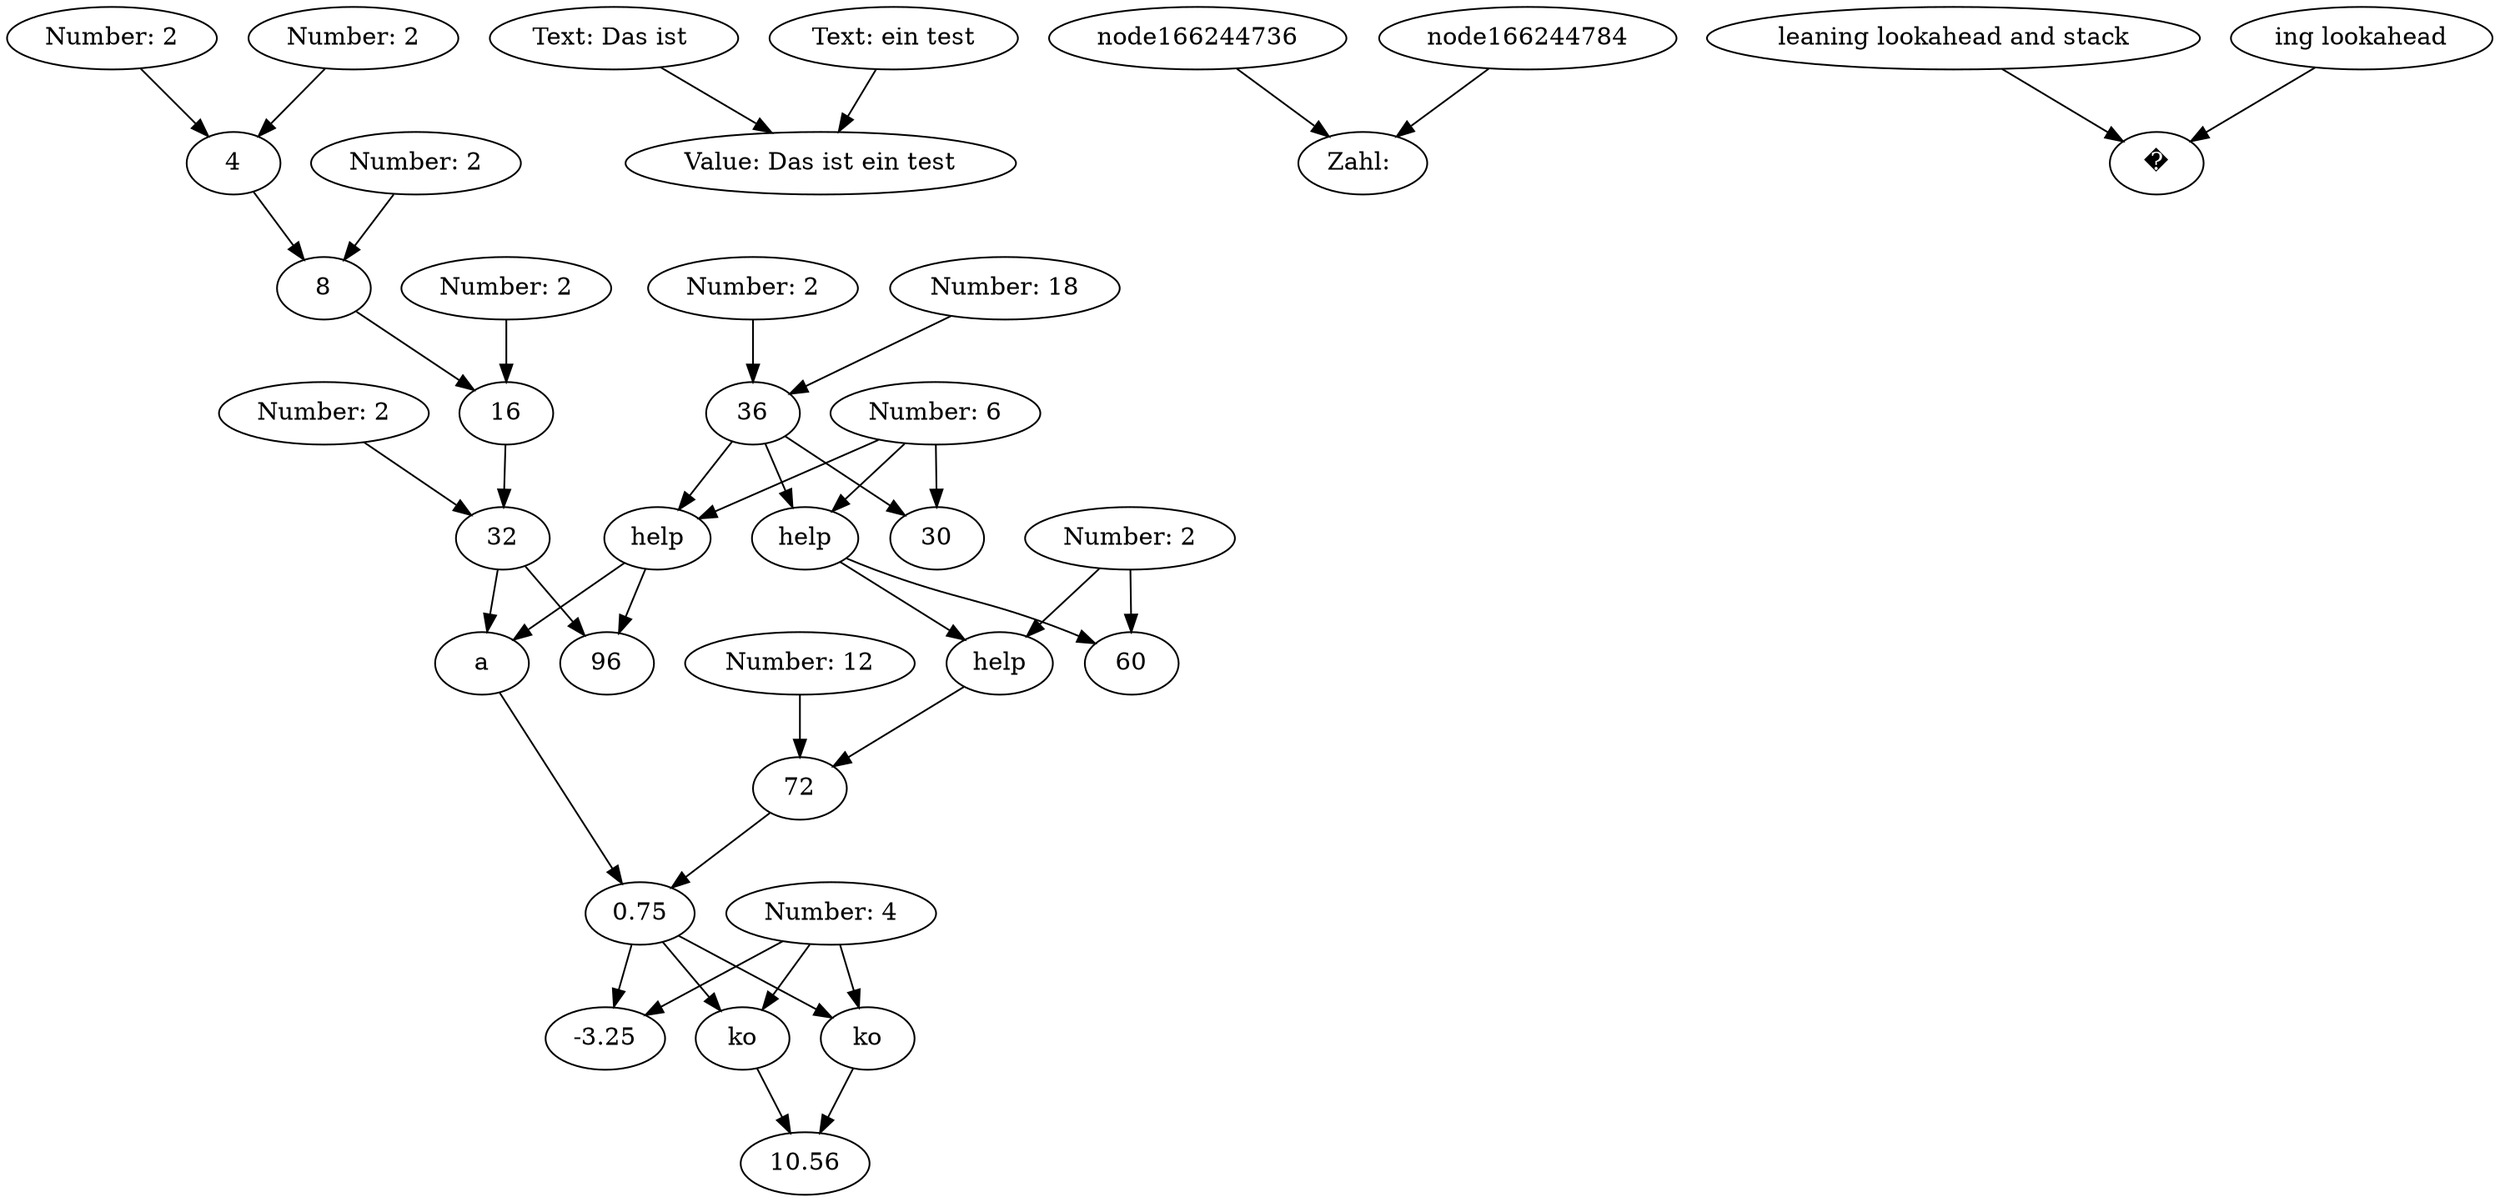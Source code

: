 digraph gograph{
node166241480[label="30"];
node166240968[label="36"];
node166224248[label="Number: 2"];
node166224248 -> node166240968
node166240864[label="Number: 18"];
node166240864 -> node166240968
node166240968 -> node166241480
node166241408[label="Number: 6"];
node166241408 -> node166241480
node166242656[label="96"];
node166242464[label="32"];
node166242264[label="16"];
node166242064[label="8"];
node166241864[label="4"];
node166241744[label="Number: 2"];
node166241744 -> node166241864
node166241792[label="Number: 2"];
node166241792 -> node166241864
node166241864 -> node166242064
node166241992[label="Number: 2"];
node166241992 -> node166242064
node166242064 -> node166242264
node166242192[label="Number: 2"];
node166242192 -> node166242264
node166242264 -> node166242464
node166242392[label="Number: 2"];
node166242392 -> node166242464
node166242464 -> node166242656
node166242608[label="help"];
node166240968 -> node166242608
node166241408 -> node166242608
node166242608 -> node166242656
node166243016[label="60"];
node166242888[label="help"];
node166240968 -> node166242888
node166241408 -> node166242888
node166242888 -> node166243016
node166242936[label="Number: 2"];
node166242936 -> node166243016
node166243728[label="-3.25"];
node166243480[label="0.75"];
node166243304[label="72"];
node166243208[label="Number: 12"];
node166243208 -> node166243304
node166243256[label="help"];
node166242888 -> node166243256
node166242936 -> node166243256
node166243256 -> node166243304
node166243304 -> node166243480
node166243432[label="a"];
node166242464 -> node166243432
node166242608 -> node166243432
node166243432 -> node166243480
node166243480 -> node166243728
node166243608[label="Number: 4"];
node166243608 -> node166243728
node166244056[label="Value: Das ist ein test"];
node166243864[label="Text: Das ist "];
node166243864 -> node166244056
node166243976[label="Text: ein test"];
node166243976 -> node166244056
node166244552[label="10.56"];
node166244304[label="ko"];
node166243480 -> node166244304
node166243608 -> node166244304
node166244304 -> node166244552
node166244472[label="ko"];
node166243480 -> node166244472
node166243608 -> node166244472
node166244472 -> node166244552
node166244832[label="Zahl: "];
node166244736 -> node166244832
node166244784 -> node166244832
node166245240[label="�"];
node166245040[label="leaning lookahead and stack"];
node166245040 -> node166245240
node166245192[label="ing lookahead"];
node166245192 -> node166245240

}

